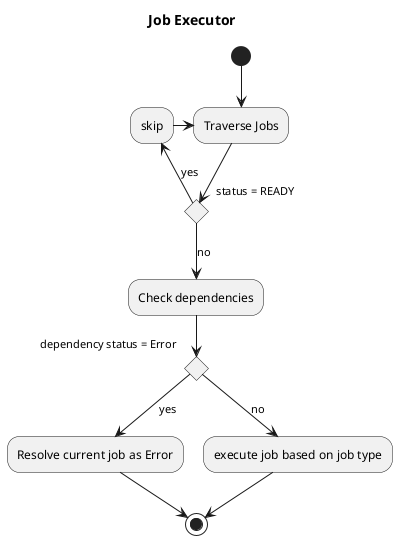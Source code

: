 @startuml Job-Executor
skinparam DefaultTextAlignment center
title Job Executor

(*) --> "Traverse Jobs"
 
 if "status = READY" then
  --> [yes] skip
  --r-> "Traverse Jobs"
else
  --> [no] Check dependencies
  if "dependency status = Error" then
    --> [yes]Resolve current job as Error
    --> (*)
  else
    --> [no]execute job based on job type
    --> (*)
  endif
endif

@enduml